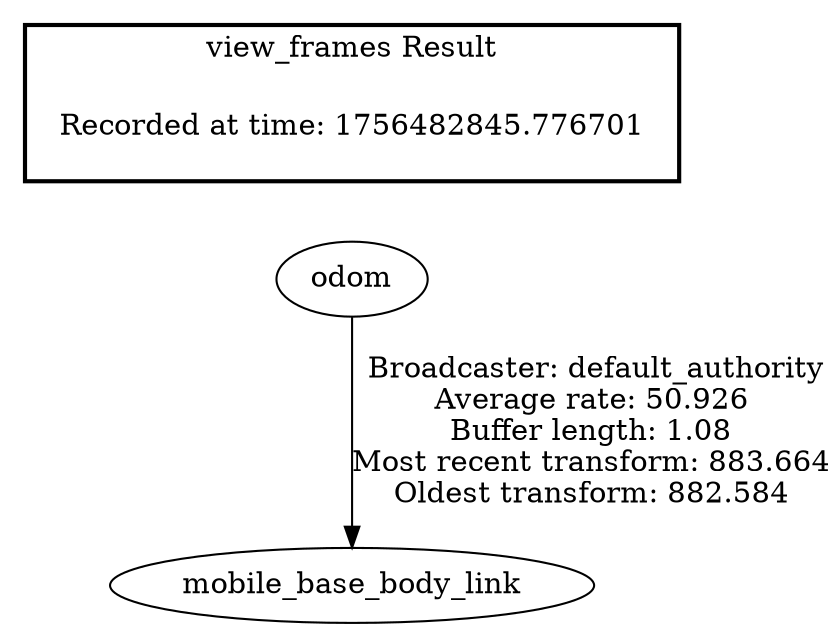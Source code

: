 digraph G {
"odom" -> "mobile_base_body_link"[label=" Broadcaster: default_authority\nAverage rate: 50.926\nBuffer length: 1.08\nMost recent transform: 883.664\nOldest transform: 882.584\n"];
edge [style=invis];
 subgraph cluster_legend { style=bold; color=black; label ="view_frames Result";
"Recorded at time: 1756482845.776701"[ shape=plaintext ] ;
}->"odom";
}